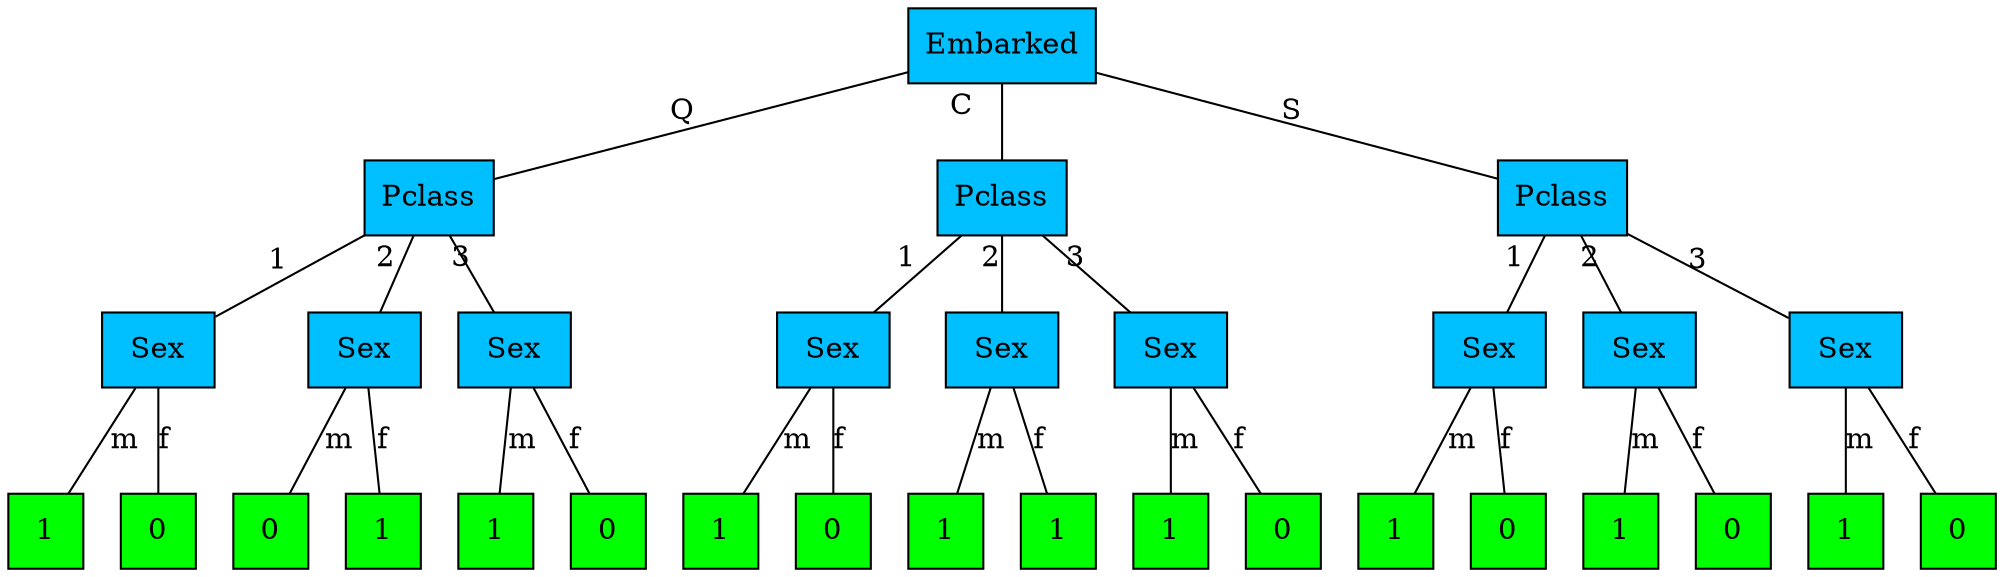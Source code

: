 graph MyGraph {
    root [shape = rect, label = Embarked, fillcolor = deepskyblue, style = filled]
    pc1 [shape = rect, label = Pclass, fillcolor = deepskyblue, style = filled]
    pc2 [shape = rect, label = Pclass, fillcolor = deepskyblue, style = filled]
    pc3 [shape = rect, label = Pclass, fillcolor = deepskyblue, style = filled]
    pc1s1 [shape = rect, label = Sex, fillcolor = deepskyblue, style = filled]
    pc1s11 [shape = square, label=1, fillcolor = green, style = filled]
    pc1s12 [shape = square, label=0, fillcolor = green, style = filled]
    pc1s2 [shape = rect, label = Sex, fillcolor = deepskyblue, style = filled]
    pc1s21 [shape = square, label=0, fillcolor = green, style = filled]
    pc1s22 [shape = square, label=1, fillcolor = green, style = filled]
    pc1s3 [shape = rect, label = Sex, fillcolor = deepskyblue, style = filled]
    pc1s31 [shape = square, label=1, fillcolor = green, style = filled]
    pc1s32 [shape = square, label=0, fillcolor = green, style = filled]
    pc2s1 [shape = rect, label = Sex, fillcolor = deepskyblue, style = filled]
    pc2s11 [shape = square, label=1, fillcolor = green, style = filled]
    pc2s12 [shape = square, label=0, fillcolor = green, style = filled]
    pc2s2 [shape = rect, label = Sex, fillcolor = deepskyblue, style = filled]
    pc2s21 [shape = square, label=1, fillcolor = green, style = filled]
    pc2s22 [shape = square, label=1, fillcolor = green, style = filled]
    pc2s3 [shape = rect, label = Sex, fillcolor = deepskyblue, style = filled]
    pc2s31 [shape = square, label=1, fillcolor = green, style = filled]
    pc2s32 [shape = square, label=0, fillcolor = green, style = filled]
    pc3s1 [shape = rect, label = Sex, fillcolor = deepskyblue, style = filled]
    pc3s11 [shape = square, label=1, fillcolor = green, style = filled]
    pc3s12 [shape = square, label=0, fillcolor = green, style = filled]
    pc3s2 [shape = rect, label = Sex, fillcolor = deepskyblue, style = filled]
    pc3s21 [shape = square, label=1, fillcolor = green, style = filled]
    pc3s22 [shape = square, label=0, fillcolor = green, style = filled]
    pc3s3 [shape = rect, label = Sex, fillcolor = deepskyblue, style = filled]
    pc3s31 [shape = square, label=1, fillcolor = green, style = filled]
    pc3s32 [shape = square, label=0, fillcolor = green, style = filled]
    
    root -- pc1 [xlabel = Q];
    root -- pc2 [xlabel = "C   "];
    root -- pc3 [xlabel = S];

    pc1 -- pc1s1 [xlabel = 1]
    pc1s1 -- pc1s11 [label = m]
    pc1s1 -- pc1s12 [label = f]
    pc1 -- pc1s2 [xlabel = 2]
    pc1s2 -- pc1s21 [label = m]
    pc1s2 -- pc1s22 [label = f]
    pc1 -- pc1s3 [xlabel = 3]
    pc1s3 -- pc1s31 [label = m]
    pc1s3 -- pc1s32 [label = f]

    pc2 -- pc2s1 [xlabel = 1]
    pc2s1 -- pc2s11 [label = m]
    pc2s1 -- pc2s12 [label = f]
    pc2 -- pc2s2 [xlabel = 2]
    pc2s2 -- pc2s21 [label = m]
    pc2s2 -- pc2s22 [label = f]
    pc2 -- pc2s3 [xlabel = 3]
    pc2s3 -- pc2s31 [label = m]
    pc2s3 -- pc2s32 [label = f]
 
    pc3 -- pc3s1 [xlabel = 1]
    pc3s1 -- pc3s11 [label = m]
    pc3s1 -- pc3s12 [label = f]
    pc3 -- pc3s2 [xlabel = 2]
    pc3s2 -- pc3s21 [label = m]
    pc3s2 -- pc3s22 [label = f]
    pc3 -- pc3s3 [xlabel = 3]
    pc3s3 -- pc3s31 [label = m]
    pc3s3 -- pc3s32 [label = f]
}